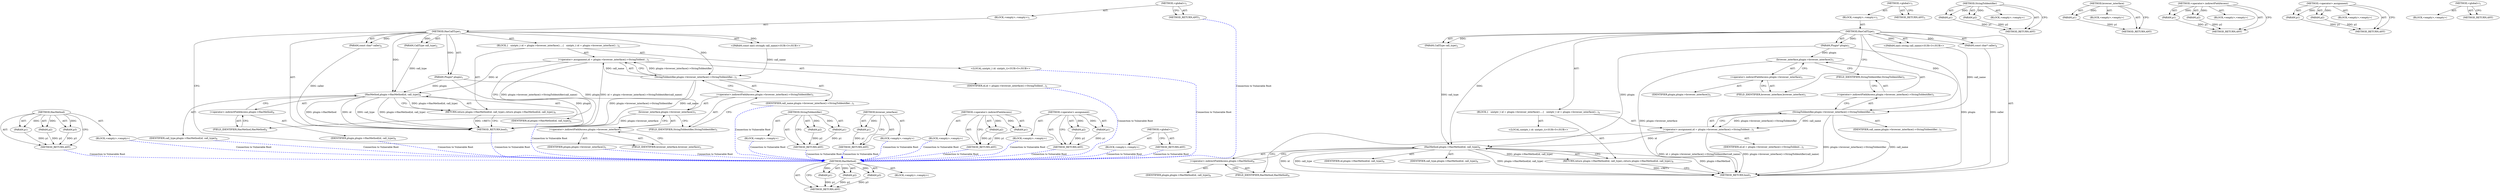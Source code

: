 digraph "&lt;global&gt;" {
vulnerable_78 [label=<(METHOD,HasMethod)>];
vulnerable_79 [label=<(PARAM,p1)>];
vulnerable_80 [label=<(PARAM,p2)>];
vulnerable_81 [label=<(PARAM,p3)>];
vulnerable_82 [label=<(BLOCK,&lt;empty&gt;,&lt;empty&gt;)>];
vulnerable_83 [label=<(METHOD_RETURN,ANY)>];
vulnerable_6 [label=<(METHOD,&lt;global&gt;)<SUB>1</SUB>>];
vulnerable_7 [label=<(BLOCK,&lt;empty&gt;,&lt;empty&gt;)<SUB>1</SUB>>];
vulnerable_8 [label=<(METHOD,HasCallType)<SUB>1</SUB>>];
vulnerable_9 [label=<(PARAM,Plugin* plugin)<SUB>1</SUB>>];
vulnerable_10 [label=<(PARAM,CallType call_type)<SUB>2</SUB>>];
vulnerable_11 [label="<(PARAM,nacl::string call_name)<SUB>3</SUB>>"];
vulnerable_12 [label=<(PARAM,const char* caller)<SUB>4</SUB>>];
vulnerable_13 [label=<(BLOCK,{
   uintptr_t id = plugin-&gt;browser_interface()...,{
   uintptr_t id = plugin-&gt;browser_interface()...)<SUB>4</SUB>>];
vulnerable_14 [label="<(LOCAL,uintptr_t id: uintptr_t)<SUB>5</SUB>>"];
vulnerable_15 [label=<(&lt;operator&gt;.assignment,id = plugin-&gt;browser_interface()-&gt;StringToIdent...)<SUB>5</SUB>>];
vulnerable_16 [label=<(IDENTIFIER,id,id = plugin-&gt;browser_interface()-&gt;StringToIdent...)<SUB>5</SUB>>];
vulnerable_17 [label=<(StringToIdentifier,plugin-&gt;browser_interface()-&gt;StringToIdentifier...)<SUB>5</SUB>>];
vulnerable_18 [label=<(&lt;operator&gt;.indirectFieldAccess,plugin-&gt;browser_interface()-&gt;StringToIdentifier)<SUB>5</SUB>>];
vulnerable_19 [label=<(browser_interface,plugin-&gt;browser_interface())<SUB>5</SUB>>];
vulnerable_20 [label=<(&lt;operator&gt;.indirectFieldAccess,plugin-&gt;browser_interface)<SUB>5</SUB>>];
vulnerable_21 [label=<(IDENTIFIER,plugin,plugin-&gt;browser_interface())<SUB>5</SUB>>];
vulnerable_22 [label=<(FIELD_IDENTIFIER,browser_interface,browser_interface)<SUB>5</SUB>>];
vulnerable_23 [label=<(FIELD_IDENTIFIER,StringToIdentifier,StringToIdentifier)<SUB>5</SUB>>];
vulnerable_24 [label=<(IDENTIFIER,call_name,plugin-&gt;browser_interface()-&gt;StringToIdentifier...)<SUB>5</SUB>>];
vulnerable_25 [label=<(RETURN,return plugin-&gt;HasMethod(id, call_type);,return plugin-&gt;HasMethod(id, call_type);)<SUB>8</SUB>>];
vulnerable_26 [label=<(HasMethod,plugin-&gt;HasMethod(id, call_type))<SUB>8</SUB>>];
vulnerable_27 [label=<(&lt;operator&gt;.indirectFieldAccess,plugin-&gt;HasMethod)<SUB>8</SUB>>];
vulnerable_28 [label=<(IDENTIFIER,plugin,plugin-&gt;HasMethod(id, call_type))<SUB>8</SUB>>];
vulnerable_29 [label=<(FIELD_IDENTIFIER,HasMethod,HasMethod)<SUB>8</SUB>>];
vulnerable_30 [label=<(IDENTIFIER,id,plugin-&gt;HasMethod(id, call_type))<SUB>8</SUB>>];
vulnerable_31 [label=<(IDENTIFIER,call_type,plugin-&gt;HasMethod(id, call_type))<SUB>8</SUB>>];
vulnerable_32 [label=<(METHOD_RETURN,bool)<SUB>1</SUB>>];
vulnerable_34 [label=<(METHOD_RETURN,ANY)<SUB>1</SUB>>];
vulnerable_64 [label=<(METHOD,StringToIdentifier)>];
vulnerable_65 [label=<(PARAM,p1)>];
vulnerable_66 [label=<(PARAM,p2)>];
vulnerable_67 [label=<(BLOCK,&lt;empty&gt;,&lt;empty&gt;)>];
vulnerable_68 [label=<(METHOD_RETURN,ANY)>];
vulnerable_74 [label=<(METHOD,browser_interface)>];
vulnerable_75 [label=<(PARAM,p1)>];
vulnerable_76 [label=<(BLOCK,&lt;empty&gt;,&lt;empty&gt;)>];
vulnerable_77 [label=<(METHOD_RETURN,ANY)>];
vulnerable_69 [label=<(METHOD,&lt;operator&gt;.indirectFieldAccess)>];
vulnerable_70 [label=<(PARAM,p1)>];
vulnerable_71 [label=<(PARAM,p2)>];
vulnerable_72 [label=<(BLOCK,&lt;empty&gt;,&lt;empty&gt;)>];
vulnerable_73 [label=<(METHOD_RETURN,ANY)>];
vulnerable_59 [label=<(METHOD,&lt;operator&gt;.assignment)>];
vulnerable_60 [label=<(PARAM,p1)>];
vulnerable_61 [label=<(PARAM,p2)>];
vulnerable_62 [label=<(BLOCK,&lt;empty&gt;,&lt;empty&gt;)>];
vulnerable_63 [label=<(METHOD_RETURN,ANY)>];
vulnerable_53 [label=<(METHOD,&lt;global&gt;)<SUB>1</SUB>>];
vulnerable_54 [label=<(BLOCK,&lt;empty&gt;,&lt;empty&gt;)>];
vulnerable_55 [label=<(METHOD_RETURN,ANY)>];
fixed_78 [label=<(METHOD,HasMethod)>];
fixed_79 [label=<(PARAM,p1)>];
fixed_80 [label=<(PARAM,p2)>];
fixed_81 [label=<(PARAM,p3)>];
fixed_82 [label=<(BLOCK,&lt;empty&gt;,&lt;empty&gt;)>];
fixed_83 [label=<(METHOD_RETURN,ANY)>];
fixed_6 [label=<(METHOD,&lt;global&gt;)<SUB>1</SUB>>];
fixed_7 [label=<(BLOCK,&lt;empty&gt;,&lt;empty&gt;)<SUB>1</SUB>>];
fixed_8 [label=<(METHOD,HasCallType)<SUB>1</SUB>>];
fixed_9 [label=<(PARAM,Plugin* plugin)<SUB>1</SUB>>];
fixed_10 [label=<(PARAM,CallType call_type)<SUB>2</SUB>>];
fixed_11 [label="<(PARAM,const nacl::string&amp; call_name)<SUB>3</SUB>>"];
fixed_12 [label=<(PARAM,const char* caller)<SUB>4</SUB>>];
fixed_13 [label=<(BLOCK,{
   uintptr_t id = plugin-&gt;browser_interface()...,{
   uintptr_t id = plugin-&gt;browser_interface()...)<SUB>4</SUB>>];
fixed_14 [label="<(LOCAL,uintptr_t id: uintptr_t)<SUB>5</SUB>>"];
fixed_15 [label=<(&lt;operator&gt;.assignment,id = plugin-&gt;browser_interface()-&gt;StringToIdent...)<SUB>5</SUB>>];
fixed_16 [label=<(IDENTIFIER,id,id = plugin-&gt;browser_interface()-&gt;StringToIdent...)<SUB>5</SUB>>];
fixed_17 [label=<(StringToIdentifier,plugin-&gt;browser_interface()-&gt;StringToIdentifier...)<SUB>5</SUB>>];
fixed_18 [label=<(&lt;operator&gt;.indirectFieldAccess,plugin-&gt;browser_interface()-&gt;StringToIdentifier)<SUB>5</SUB>>];
fixed_19 [label=<(browser_interface,plugin-&gt;browser_interface())<SUB>5</SUB>>];
fixed_20 [label=<(&lt;operator&gt;.indirectFieldAccess,plugin-&gt;browser_interface)<SUB>5</SUB>>];
fixed_21 [label=<(IDENTIFIER,plugin,plugin-&gt;browser_interface())<SUB>5</SUB>>];
fixed_22 [label=<(FIELD_IDENTIFIER,browser_interface,browser_interface)<SUB>5</SUB>>];
fixed_23 [label=<(FIELD_IDENTIFIER,StringToIdentifier,StringToIdentifier)<SUB>5</SUB>>];
fixed_24 [label=<(IDENTIFIER,call_name,plugin-&gt;browser_interface()-&gt;StringToIdentifier...)<SUB>5</SUB>>];
fixed_25 [label=<(RETURN,return plugin-&gt;HasMethod(id, call_type);,return plugin-&gt;HasMethod(id, call_type);)<SUB>8</SUB>>];
fixed_26 [label=<(HasMethod,plugin-&gt;HasMethod(id, call_type))<SUB>8</SUB>>];
fixed_27 [label=<(&lt;operator&gt;.indirectFieldAccess,plugin-&gt;HasMethod)<SUB>8</SUB>>];
fixed_28 [label=<(IDENTIFIER,plugin,plugin-&gt;HasMethod(id, call_type))<SUB>8</SUB>>];
fixed_29 [label=<(FIELD_IDENTIFIER,HasMethod,HasMethod)<SUB>8</SUB>>];
fixed_30 [label=<(IDENTIFIER,id,plugin-&gt;HasMethod(id, call_type))<SUB>8</SUB>>];
fixed_31 [label=<(IDENTIFIER,call_type,plugin-&gt;HasMethod(id, call_type))<SUB>8</SUB>>];
fixed_32 [label=<(METHOD_RETURN,bool)<SUB>1</SUB>>];
fixed_34 [label=<(METHOD_RETURN,ANY)<SUB>1</SUB>>];
fixed_64 [label=<(METHOD,StringToIdentifier)>];
fixed_65 [label=<(PARAM,p1)>];
fixed_66 [label=<(PARAM,p2)>];
fixed_67 [label=<(BLOCK,&lt;empty&gt;,&lt;empty&gt;)>];
fixed_68 [label=<(METHOD_RETURN,ANY)>];
fixed_74 [label=<(METHOD,browser_interface)>];
fixed_75 [label=<(PARAM,p1)>];
fixed_76 [label=<(BLOCK,&lt;empty&gt;,&lt;empty&gt;)>];
fixed_77 [label=<(METHOD_RETURN,ANY)>];
fixed_69 [label=<(METHOD,&lt;operator&gt;.indirectFieldAccess)>];
fixed_70 [label=<(PARAM,p1)>];
fixed_71 [label=<(PARAM,p2)>];
fixed_72 [label=<(BLOCK,&lt;empty&gt;,&lt;empty&gt;)>];
fixed_73 [label=<(METHOD_RETURN,ANY)>];
fixed_59 [label=<(METHOD,&lt;operator&gt;.assignment)>];
fixed_60 [label=<(PARAM,p1)>];
fixed_61 [label=<(PARAM,p2)>];
fixed_62 [label=<(BLOCK,&lt;empty&gt;,&lt;empty&gt;)>];
fixed_63 [label=<(METHOD_RETURN,ANY)>];
fixed_53 [label=<(METHOD,&lt;global&gt;)<SUB>1</SUB>>];
fixed_54 [label=<(BLOCK,&lt;empty&gt;,&lt;empty&gt;)>];
fixed_55 [label=<(METHOD_RETURN,ANY)>];
vulnerable_78 -> vulnerable_79  [key=0, label="AST: "];
vulnerable_78 -> vulnerable_79  [key=1, label="DDG: "];
vulnerable_78 -> vulnerable_82  [key=0, label="AST: "];
vulnerable_78 -> vulnerable_80  [key=0, label="AST: "];
vulnerable_78 -> vulnerable_80  [key=1, label="DDG: "];
vulnerable_78 -> vulnerable_83  [key=0, label="AST: "];
vulnerable_78 -> vulnerable_83  [key=1, label="CFG: "];
vulnerable_78 -> vulnerable_81  [key=0, label="AST: "];
vulnerable_78 -> vulnerable_81  [key=1, label="DDG: "];
vulnerable_79 -> vulnerable_83  [key=0, label="DDG: p1"];
vulnerable_80 -> vulnerable_83  [key=0, label="DDG: p2"];
vulnerable_81 -> vulnerable_83  [key=0, label="DDG: p3"];
vulnerable_6 -> vulnerable_7  [key=0, label="AST: "];
vulnerable_6 -> vulnerable_34  [key=0, label="AST: "];
vulnerable_6 -> vulnerable_34  [key=1, label="CFG: "];
vulnerable_7 -> vulnerable_8  [key=0, label="AST: "];
vulnerable_8 -> vulnerable_9  [key=0, label="AST: "];
vulnerable_8 -> vulnerable_9  [key=1, label="DDG: "];
vulnerable_8 -> vulnerable_10  [key=0, label="AST: "];
vulnerable_8 -> vulnerable_10  [key=1, label="DDG: "];
vulnerable_8 -> vulnerable_11  [key=0, label="AST: "];
vulnerable_8 -> vulnerable_11  [key=1, label="DDG: "];
vulnerable_8 -> vulnerable_12  [key=0, label="AST: "];
vulnerable_8 -> vulnerable_12  [key=1, label="DDG: "];
vulnerable_8 -> vulnerable_13  [key=0, label="AST: "];
vulnerable_8 -> vulnerable_32  [key=0, label="AST: "];
vulnerable_8 -> vulnerable_22  [key=0, label="CFG: "];
vulnerable_8 -> vulnerable_17  [key=0, label="DDG: "];
vulnerable_8 -> vulnerable_26  [key=0, label="DDG: "];
vulnerable_9 -> vulnerable_32  [key=0, label="DDG: plugin"];
vulnerable_9 -> vulnerable_26  [key=0, label="DDG: plugin"];
vulnerable_9 -> vulnerable_19  [key=0, label="DDG: plugin"];
vulnerable_10 -> vulnerable_26  [key=0, label="DDG: call_type"];
vulnerable_11 -> vulnerable_17  [key=0, label="DDG: call_name"];
vulnerable_12 -> vulnerable_32  [key=0, label="DDG: caller"];
vulnerable_13 -> vulnerable_14  [key=0, label="AST: "];
vulnerable_13 -> vulnerable_15  [key=0, label="AST: "];
vulnerable_13 -> vulnerable_25  [key=0, label="AST: "];
vulnerable_15 -> vulnerable_16  [key=0, label="AST: "];
vulnerable_15 -> vulnerable_17  [key=0, label="AST: "];
vulnerable_15 -> vulnerable_29  [key=0, label="CFG: "];
vulnerable_15 -> vulnerable_32  [key=0, label="DDG: plugin-&gt;browser_interface()-&gt;StringToIdentifier(call_name)"];
vulnerable_15 -> vulnerable_32  [key=1, label="DDG: id = plugin-&gt;browser_interface()-&gt;StringToIdentifier(call_name)"];
vulnerable_15 -> vulnerable_26  [key=0, label="DDG: id"];
vulnerable_17 -> vulnerable_18  [key=0, label="AST: "];
vulnerable_17 -> vulnerable_24  [key=0, label="AST: "];
vulnerable_17 -> vulnerable_15  [key=0, label="CFG: "];
vulnerable_17 -> vulnerable_15  [key=1, label="DDG: plugin-&gt;browser_interface()-&gt;StringToIdentifier"];
vulnerable_17 -> vulnerable_15  [key=2, label="DDG: call_name"];
vulnerable_17 -> vulnerable_32  [key=0, label="DDG: plugin-&gt;browser_interface()-&gt;StringToIdentifier"];
vulnerable_17 -> vulnerable_32  [key=1, label="DDG: call_name"];
vulnerable_18 -> vulnerable_19  [key=0, label="AST: "];
vulnerable_18 -> vulnerable_23  [key=0, label="AST: "];
vulnerable_18 -> vulnerable_17  [key=0, label="CFG: "];
vulnerable_19 -> vulnerable_20  [key=0, label="AST: "];
vulnerable_19 -> vulnerable_23  [key=0, label="CFG: "];
vulnerable_19 -> vulnerable_32  [key=0, label="DDG: plugin-&gt;browser_interface"];
vulnerable_20 -> vulnerable_21  [key=0, label="AST: "];
vulnerable_20 -> vulnerable_22  [key=0, label="AST: "];
vulnerable_20 -> vulnerable_19  [key=0, label="CFG: "];
vulnerable_22 -> vulnerable_20  [key=0, label="CFG: "];
vulnerable_23 -> vulnerable_18  [key=0, label="CFG: "];
vulnerable_25 -> vulnerable_26  [key=0, label="AST: "];
vulnerable_25 -> vulnerable_32  [key=0, label="CFG: "];
vulnerable_25 -> vulnerable_32  [key=1, label="DDG: &lt;RET&gt;"];
vulnerable_26 -> vulnerable_27  [key=0, label="AST: "];
vulnerable_26 -> vulnerable_30  [key=0, label="AST: "];
vulnerable_26 -> vulnerable_31  [key=0, label="AST: "];
vulnerable_26 -> vulnerable_25  [key=0, label="CFG: "];
vulnerable_26 -> vulnerable_25  [key=1, label="DDG: plugin-&gt;HasMethod(id, call_type)"];
vulnerable_26 -> vulnerable_32  [key=0, label="DDG: plugin-&gt;HasMethod"];
vulnerable_26 -> vulnerable_32  [key=1, label="DDG: id"];
vulnerable_26 -> vulnerable_32  [key=2, label="DDG: call_type"];
vulnerable_26 -> vulnerable_32  [key=3, label="DDG: plugin-&gt;HasMethod(id, call_type)"];
vulnerable_27 -> vulnerable_28  [key=0, label="AST: "];
vulnerable_27 -> vulnerable_29  [key=0, label="AST: "];
vulnerable_27 -> vulnerable_26  [key=0, label="CFG: "];
vulnerable_29 -> vulnerable_27  [key=0, label="CFG: "];
vulnerable_64 -> vulnerable_65  [key=0, label="AST: "];
vulnerable_64 -> vulnerable_65  [key=1, label="DDG: "];
vulnerable_64 -> vulnerable_67  [key=0, label="AST: "];
vulnerable_64 -> vulnerable_66  [key=0, label="AST: "];
vulnerable_64 -> vulnerable_66  [key=1, label="DDG: "];
vulnerable_64 -> vulnerable_68  [key=0, label="AST: "];
vulnerable_64 -> vulnerable_68  [key=1, label="CFG: "];
vulnerable_65 -> vulnerable_68  [key=0, label="DDG: p1"];
vulnerable_66 -> vulnerable_68  [key=0, label="DDG: p2"];
vulnerable_74 -> vulnerable_75  [key=0, label="AST: "];
vulnerable_74 -> vulnerable_75  [key=1, label="DDG: "];
vulnerable_74 -> vulnerable_76  [key=0, label="AST: "];
vulnerable_74 -> vulnerable_77  [key=0, label="AST: "];
vulnerable_74 -> vulnerable_77  [key=1, label="CFG: "];
vulnerable_75 -> vulnerable_77  [key=0, label="DDG: p1"];
vulnerable_69 -> vulnerable_70  [key=0, label="AST: "];
vulnerable_69 -> vulnerable_70  [key=1, label="DDG: "];
vulnerable_69 -> vulnerable_72  [key=0, label="AST: "];
vulnerable_69 -> vulnerable_71  [key=0, label="AST: "];
vulnerable_69 -> vulnerable_71  [key=1, label="DDG: "];
vulnerable_69 -> vulnerable_73  [key=0, label="AST: "];
vulnerable_69 -> vulnerable_73  [key=1, label="CFG: "];
vulnerable_70 -> vulnerable_73  [key=0, label="DDG: p1"];
vulnerable_71 -> vulnerable_73  [key=0, label="DDG: p2"];
vulnerable_59 -> vulnerable_60  [key=0, label="AST: "];
vulnerable_59 -> vulnerable_60  [key=1, label="DDG: "];
vulnerable_59 -> vulnerable_62  [key=0, label="AST: "];
vulnerable_59 -> vulnerable_61  [key=0, label="AST: "];
vulnerable_59 -> vulnerable_61  [key=1, label="DDG: "];
vulnerable_59 -> vulnerable_63  [key=0, label="AST: "];
vulnerable_59 -> vulnerable_63  [key=1, label="CFG: "];
vulnerable_60 -> vulnerable_63  [key=0, label="DDG: p1"];
vulnerable_61 -> vulnerable_63  [key=0, label="DDG: p2"];
vulnerable_53 -> vulnerable_54  [key=0, label="AST: "];
vulnerable_53 -> vulnerable_55  [key=0, label="AST: "];
vulnerable_53 -> vulnerable_55  [key=1, label="CFG: "];
fixed_78 -> fixed_79  [key=0, label="AST: "];
fixed_78 -> fixed_79  [key=1, label="DDG: "];
fixed_78 -> fixed_82  [key=0, label="AST: "];
fixed_78 -> fixed_80  [key=0, label="AST: "];
fixed_78 -> fixed_80  [key=1, label="DDG: "];
fixed_78 -> fixed_83  [key=0, label="AST: "];
fixed_78 -> fixed_83  [key=1, label="CFG: "];
fixed_78 -> fixed_81  [key=0, label="AST: "];
fixed_78 -> fixed_81  [key=1, label="DDG: "];
fixed_79 -> fixed_83  [key=0, label="DDG: p1"];
fixed_80 -> fixed_83  [key=0, label="DDG: p2"];
fixed_81 -> fixed_83  [key=0, label="DDG: p3"];
fixed_82 -> vulnerable_78  [color=blue, key=0, label="Connection to Vulnerable Root", penwidth="2.0", style=dashed];
fixed_83 -> vulnerable_78  [color=blue, key=0, label="Connection to Vulnerable Root", penwidth="2.0", style=dashed];
fixed_6 -> fixed_7  [key=0, label="AST: "];
fixed_6 -> fixed_34  [key=0, label="AST: "];
fixed_6 -> fixed_34  [key=1, label="CFG: "];
fixed_7 -> fixed_8  [key=0, label="AST: "];
fixed_8 -> fixed_9  [key=0, label="AST: "];
fixed_8 -> fixed_9  [key=1, label="DDG: "];
fixed_8 -> fixed_10  [key=0, label="AST: "];
fixed_8 -> fixed_10  [key=1, label="DDG: "];
fixed_8 -> fixed_11  [key=0, label="AST: "];
fixed_8 -> fixed_11  [key=1, label="DDG: "];
fixed_8 -> fixed_12  [key=0, label="AST: "];
fixed_8 -> fixed_12  [key=1, label="DDG: "];
fixed_8 -> fixed_13  [key=0, label="AST: "];
fixed_8 -> fixed_32  [key=0, label="AST: "];
fixed_8 -> fixed_22  [key=0, label="CFG: "];
fixed_8 -> fixed_17  [key=0, label="DDG: "];
fixed_8 -> fixed_26  [key=0, label="DDG: "];
fixed_9 -> fixed_32  [key=0, label="DDG: plugin"];
fixed_9 -> fixed_26  [key=0, label="DDG: plugin"];
fixed_9 -> fixed_19  [key=0, label="DDG: plugin"];
fixed_10 -> fixed_26  [key=0, label="DDG: call_type"];
fixed_11 -> fixed_17  [key=0, label="DDG: call_name"];
fixed_12 -> fixed_32  [key=0, label="DDG: caller"];
fixed_13 -> fixed_14  [key=0, label="AST: "];
fixed_13 -> fixed_15  [key=0, label="AST: "];
fixed_13 -> fixed_25  [key=0, label="AST: "];
fixed_14 -> vulnerable_78  [color=blue, key=0, label="Connection to Vulnerable Root", penwidth="2.0", style=dashed];
fixed_15 -> fixed_16  [key=0, label="AST: "];
fixed_15 -> fixed_17  [key=0, label="AST: "];
fixed_15 -> fixed_29  [key=0, label="CFG: "];
fixed_15 -> fixed_32  [key=0, label="DDG: plugin-&gt;browser_interface()-&gt;StringToIdentifier(call_name)"];
fixed_15 -> fixed_32  [key=1, label="DDG: id = plugin-&gt;browser_interface()-&gt;StringToIdentifier(call_name)"];
fixed_15 -> fixed_26  [key=0, label="DDG: id"];
fixed_16 -> vulnerable_78  [color=blue, key=0, label="Connection to Vulnerable Root", penwidth="2.0", style=dashed];
fixed_17 -> fixed_18  [key=0, label="AST: "];
fixed_17 -> fixed_24  [key=0, label="AST: "];
fixed_17 -> fixed_15  [key=0, label="CFG: "];
fixed_17 -> fixed_15  [key=1, label="DDG: plugin-&gt;browser_interface()-&gt;StringToIdentifier"];
fixed_17 -> fixed_15  [key=2, label="DDG: call_name"];
fixed_17 -> fixed_32  [key=0, label="DDG: plugin-&gt;browser_interface()-&gt;StringToIdentifier"];
fixed_17 -> fixed_32  [key=1, label="DDG: call_name"];
fixed_18 -> fixed_19  [key=0, label="AST: "];
fixed_18 -> fixed_23  [key=0, label="AST: "];
fixed_18 -> fixed_17  [key=0, label="CFG: "];
fixed_19 -> fixed_20  [key=0, label="AST: "];
fixed_19 -> fixed_23  [key=0, label="CFG: "];
fixed_19 -> fixed_32  [key=0, label="DDG: plugin-&gt;browser_interface"];
fixed_20 -> fixed_21  [key=0, label="AST: "];
fixed_20 -> fixed_22  [key=0, label="AST: "];
fixed_20 -> fixed_19  [key=0, label="CFG: "];
fixed_21 -> vulnerable_78  [color=blue, key=0, label="Connection to Vulnerable Root", penwidth="2.0", style=dashed];
fixed_22 -> fixed_20  [key=0, label="CFG: "];
fixed_23 -> fixed_18  [key=0, label="CFG: "];
fixed_24 -> vulnerable_78  [color=blue, key=0, label="Connection to Vulnerable Root", penwidth="2.0", style=dashed];
fixed_25 -> fixed_26  [key=0, label="AST: "];
fixed_25 -> fixed_32  [key=0, label="CFG: "];
fixed_25 -> fixed_32  [key=1, label="DDG: &lt;RET&gt;"];
fixed_26 -> fixed_27  [key=0, label="AST: "];
fixed_26 -> fixed_30  [key=0, label="AST: "];
fixed_26 -> fixed_31  [key=0, label="AST: "];
fixed_26 -> fixed_25  [key=0, label="CFG: "];
fixed_26 -> fixed_25  [key=1, label="DDG: plugin-&gt;HasMethod(id, call_type)"];
fixed_26 -> fixed_32  [key=0, label="DDG: plugin-&gt;HasMethod"];
fixed_26 -> fixed_32  [key=1, label="DDG: id"];
fixed_26 -> fixed_32  [key=2, label="DDG: call_type"];
fixed_26 -> fixed_32  [key=3, label="DDG: plugin-&gt;HasMethod(id, call_type)"];
fixed_27 -> fixed_28  [key=0, label="AST: "];
fixed_27 -> fixed_29  [key=0, label="AST: "];
fixed_27 -> fixed_26  [key=0, label="CFG: "];
fixed_28 -> vulnerable_78  [color=blue, key=0, label="Connection to Vulnerable Root", penwidth="2.0", style=dashed];
fixed_29 -> fixed_27  [key=0, label="CFG: "];
fixed_30 -> vulnerable_78  [color=blue, key=0, label="Connection to Vulnerable Root", penwidth="2.0", style=dashed];
fixed_31 -> vulnerable_78  [color=blue, key=0, label="Connection to Vulnerable Root", penwidth="2.0", style=dashed];
fixed_32 -> vulnerable_78  [color=blue, key=0, label="Connection to Vulnerable Root", penwidth="2.0", style=dashed];
fixed_34 -> vulnerable_78  [color=blue, key=0, label="Connection to Vulnerable Root", penwidth="2.0", style=dashed];
fixed_64 -> fixed_65  [key=0, label="AST: "];
fixed_64 -> fixed_65  [key=1, label="DDG: "];
fixed_64 -> fixed_67  [key=0, label="AST: "];
fixed_64 -> fixed_66  [key=0, label="AST: "];
fixed_64 -> fixed_66  [key=1, label="DDG: "];
fixed_64 -> fixed_68  [key=0, label="AST: "];
fixed_64 -> fixed_68  [key=1, label="CFG: "];
fixed_65 -> fixed_68  [key=0, label="DDG: p1"];
fixed_66 -> fixed_68  [key=0, label="DDG: p2"];
fixed_67 -> vulnerable_78  [color=blue, key=0, label="Connection to Vulnerable Root", penwidth="2.0", style=dashed];
fixed_68 -> vulnerable_78  [color=blue, key=0, label="Connection to Vulnerable Root", penwidth="2.0", style=dashed];
fixed_74 -> fixed_75  [key=0, label="AST: "];
fixed_74 -> fixed_75  [key=1, label="DDG: "];
fixed_74 -> fixed_76  [key=0, label="AST: "];
fixed_74 -> fixed_77  [key=0, label="AST: "];
fixed_74 -> fixed_77  [key=1, label="CFG: "];
fixed_75 -> fixed_77  [key=0, label="DDG: p1"];
fixed_76 -> vulnerable_78  [color=blue, key=0, label="Connection to Vulnerable Root", penwidth="2.0", style=dashed];
fixed_77 -> vulnerable_78  [color=blue, key=0, label="Connection to Vulnerable Root", penwidth="2.0", style=dashed];
fixed_69 -> fixed_70  [key=0, label="AST: "];
fixed_69 -> fixed_70  [key=1, label="DDG: "];
fixed_69 -> fixed_72  [key=0, label="AST: "];
fixed_69 -> fixed_71  [key=0, label="AST: "];
fixed_69 -> fixed_71  [key=1, label="DDG: "];
fixed_69 -> fixed_73  [key=0, label="AST: "];
fixed_69 -> fixed_73  [key=1, label="CFG: "];
fixed_70 -> fixed_73  [key=0, label="DDG: p1"];
fixed_71 -> fixed_73  [key=0, label="DDG: p2"];
fixed_72 -> vulnerable_78  [color=blue, key=0, label="Connection to Vulnerable Root", penwidth="2.0", style=dashed];
fixed_73 -> vulnerable_78  [color=blue, key=0, label="Connection to Vulnerable Root", penwidth="2.0", style=dashed];
fixed_59 -> fixed_60  [key=0, label="AST: "];
fixed_59 -> fixed_60  [key=1, label="DDG: "];
fixed_59 -> fixed_62  [key=0, label="AST: "];
fixed_59 -> fixed_61  [key=0, label="AST: "];
fixed_59 -> fixed_61  [key=1, label="DDG: "];
fixed_59 -> fixed_63  [key=0, label="AST: "];
fixed_59 -> fixed_63  [key=1, label="CFG: "];
fixed_60 -> fixed_63  [key=0, label="DDG: p1"];
fixed_61 -> fixed_63  [key=0, label="DDG: p2"];
fixed_62 -> vulnerable_78  [color=blue, key=0, label="Connection to Vulnerable Root", penwidth="2.0", style=dashed];
fixed_63 -> vulnerable_78  [color=blue, key=0, label="Connection to Vulnerable Root", penwidth="2.0", style=dashed];
fixed_53 -> fixed_54  [key=0, label="AST: "];
fixed_53 -> fixed_55  [key=0, label="AST: "];
fixed_53 -> fixed_55  [key=1, label="CFG: "];
fixed_54 -> vulnerable_78  [color=blue, key=0, label="Connection to Vulnerable Root", penwidth="2.0", style=dashed];
fixed_55 -> vulnerable_78  [color=blue, key=0, label="Connection to Vulnerable Root", penwidth="2.0", style=dashed];
}
